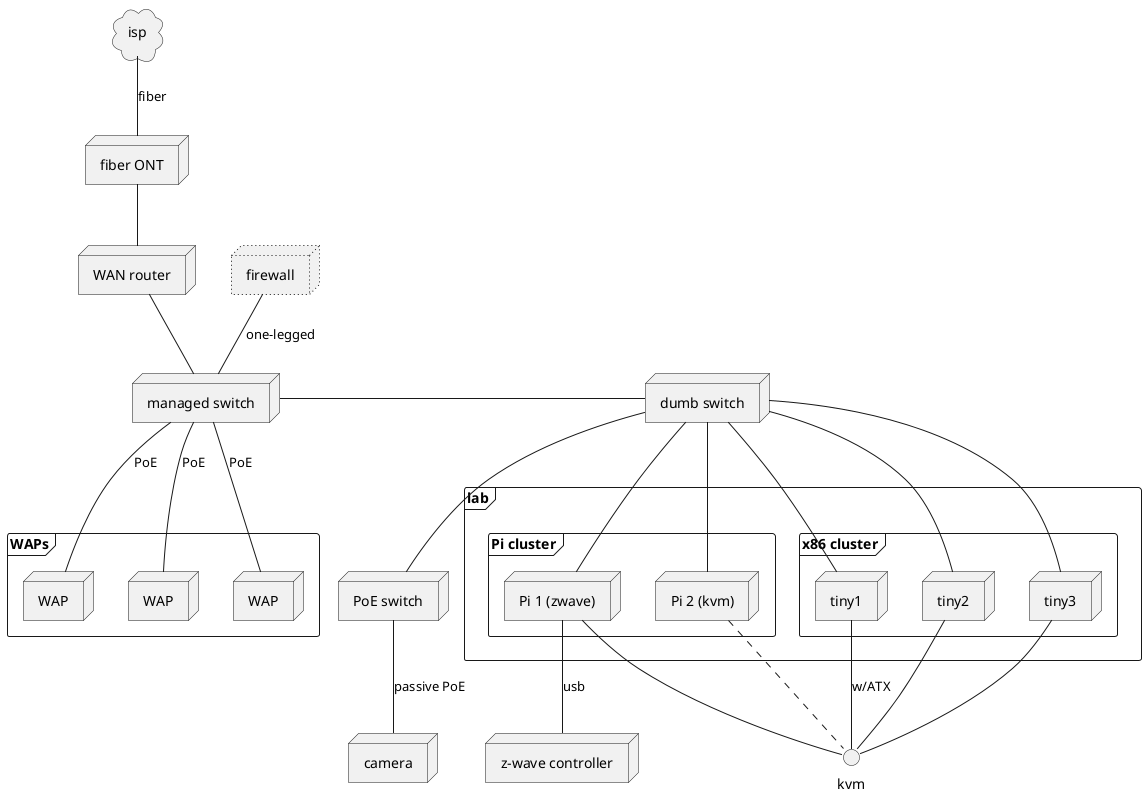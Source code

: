 @startuml Layer 1 topology (today)

cloud isp
node ont as "fiber ONT"
node wan as "WAN router"
node firewall #line.dotted
node managed_switch as "managed switch"
node switch as "dumb switch"
node poe as "PoE switch"
node camera
node zwave as "z-wave controller"

frame lab {
    frame pis as "Pi cluster" {
        node pi1 as "Pi 1 (zwave)"
        node pi2 as "Pi 2 (kvm)"
    }
    frame x86 as "x86 cluster" {
        node tiny1
        node tiny2
        node tiny3
    }
}
frame WAPs {
    node wap1 as "WAP"
    node wap2 as "WAP"
    node wap3 as "WAP"
}



isp -- ont: fiber
ont -- wan
wan -- managed_switch
firewall -- managed_switch: one-legged
managed_switch - switch
managed_switch -- wap1: PoE
managed_switch -- wap2: PoE
managed_switch -- wap3: PoE
switch -- poe
switch -- pi1
switch -- pi2
switch -- tiny1
switch -- tiny2
switch -- tiny3
poe -- camera: passive PoE
pi1 -- zwave: usb
pi1 -- kvm
pi2 -- kvm #line.dashed
tiny1 -- kvm: w/ATX
tiny2 -- kvm
tiny3 -- kvm

@enduml
